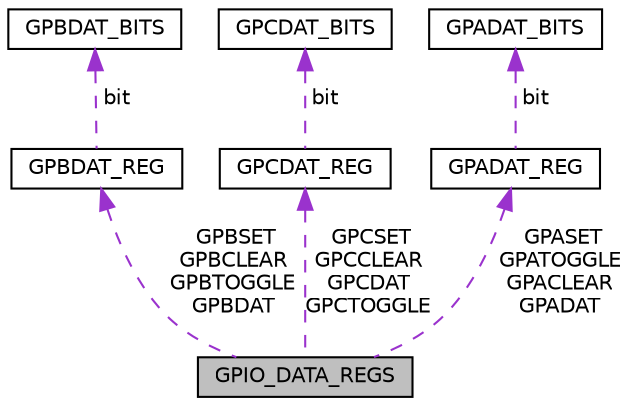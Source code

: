 digraph "GPIO_DATA_REGS"
{
  edge [fontname="Helvetica",fontsize="10",labelfontname="Helvetica",labelfontsize="10"];
  node [fontname="Helvetica",fontsize="10",shape=record];
  Node1 [label="GPIO_DATA_REGS",height=0.2,width=0.4,color="black", fillcolor="grey75", style="filled", fontcolor="black"];
  Node2 -> Node1 [dir="back",color="darkorchid3",fontsize="10",style="dashed",label=" GPBSET\nGPBCLEAR\nGPBTOGGLE\nGPBDAT" ,fontname="Helvetica"];
  Node2 [label="GPBDAT_REG",height=0.2,width=0.4,color="black", fillcolor="white", style="filled",URL="$union_g_p_b_d_a_t___r_e_g.html"];
  Node3 -> Node2 [dir="back",color="darkorchid3",fontsize="10",style="dashed",label=" bit" ,fontname="Helvetica"];
  Node3 [label="GPBDAT_BITS",height=0.2,width=0.4,color="black", fillcolor="white", style="filled",URL="$struct_g_p_b_d_a_t___b_i_t_s.html"];
  Node4 -> Node1 [dir="back",color="darkorchid3",fontsize="10",style="dashed",label=" GPCSET\nGPCCLEAR\nGPCDAT\nGPCTOGGLE" ,fontname="Helvetica"];
  Node4 [label="GPCDAT_REG",height=0.2,width=0.4,color="black", fillcolor="white", style="filled",URL="$union_g_p_c_d_a_t___r_e_g.html"];
  Node5 -> Node4 [dir="back",color="darkorchid3",fontsize="10",style="dashed",label=" bit" ,fontname="Helvetica"];
  Node5 [label="GPCDAT_BITS",height=0.2,width=0.4,color="black", fillcolor="white", style="filled",URL="$struct_g_p_c_d_a_t___b_i_t_s.html"];
  Node6 -> Node1 [dir="back",color="darkorchid3",fontsize="10",style="dashed",label=" GPASET\nGPATOGGLE\nGPACLEAR\nGPADAT" ,fontname="Helvetica"];
  Node6 [label="GPADAT_REG",height=0.2,width=0.4,color="black", fillcolor="white", style="filled",URL="$union_g_p_a_d_a_t___r_e_g.html"];
  Node7 -> Node6 [dir="back",color="darkorchid3",fontsize="10",style="dashed",label=" bit" ,fontname="Helvetica"];
  Node7 [label="GPADAT_BITS",height=0.2,width=0.4,color="black", fillcolor="white", style="filled",URL="$struct_g_p_a_d_a_t___b_i_t_s.html"];
}
